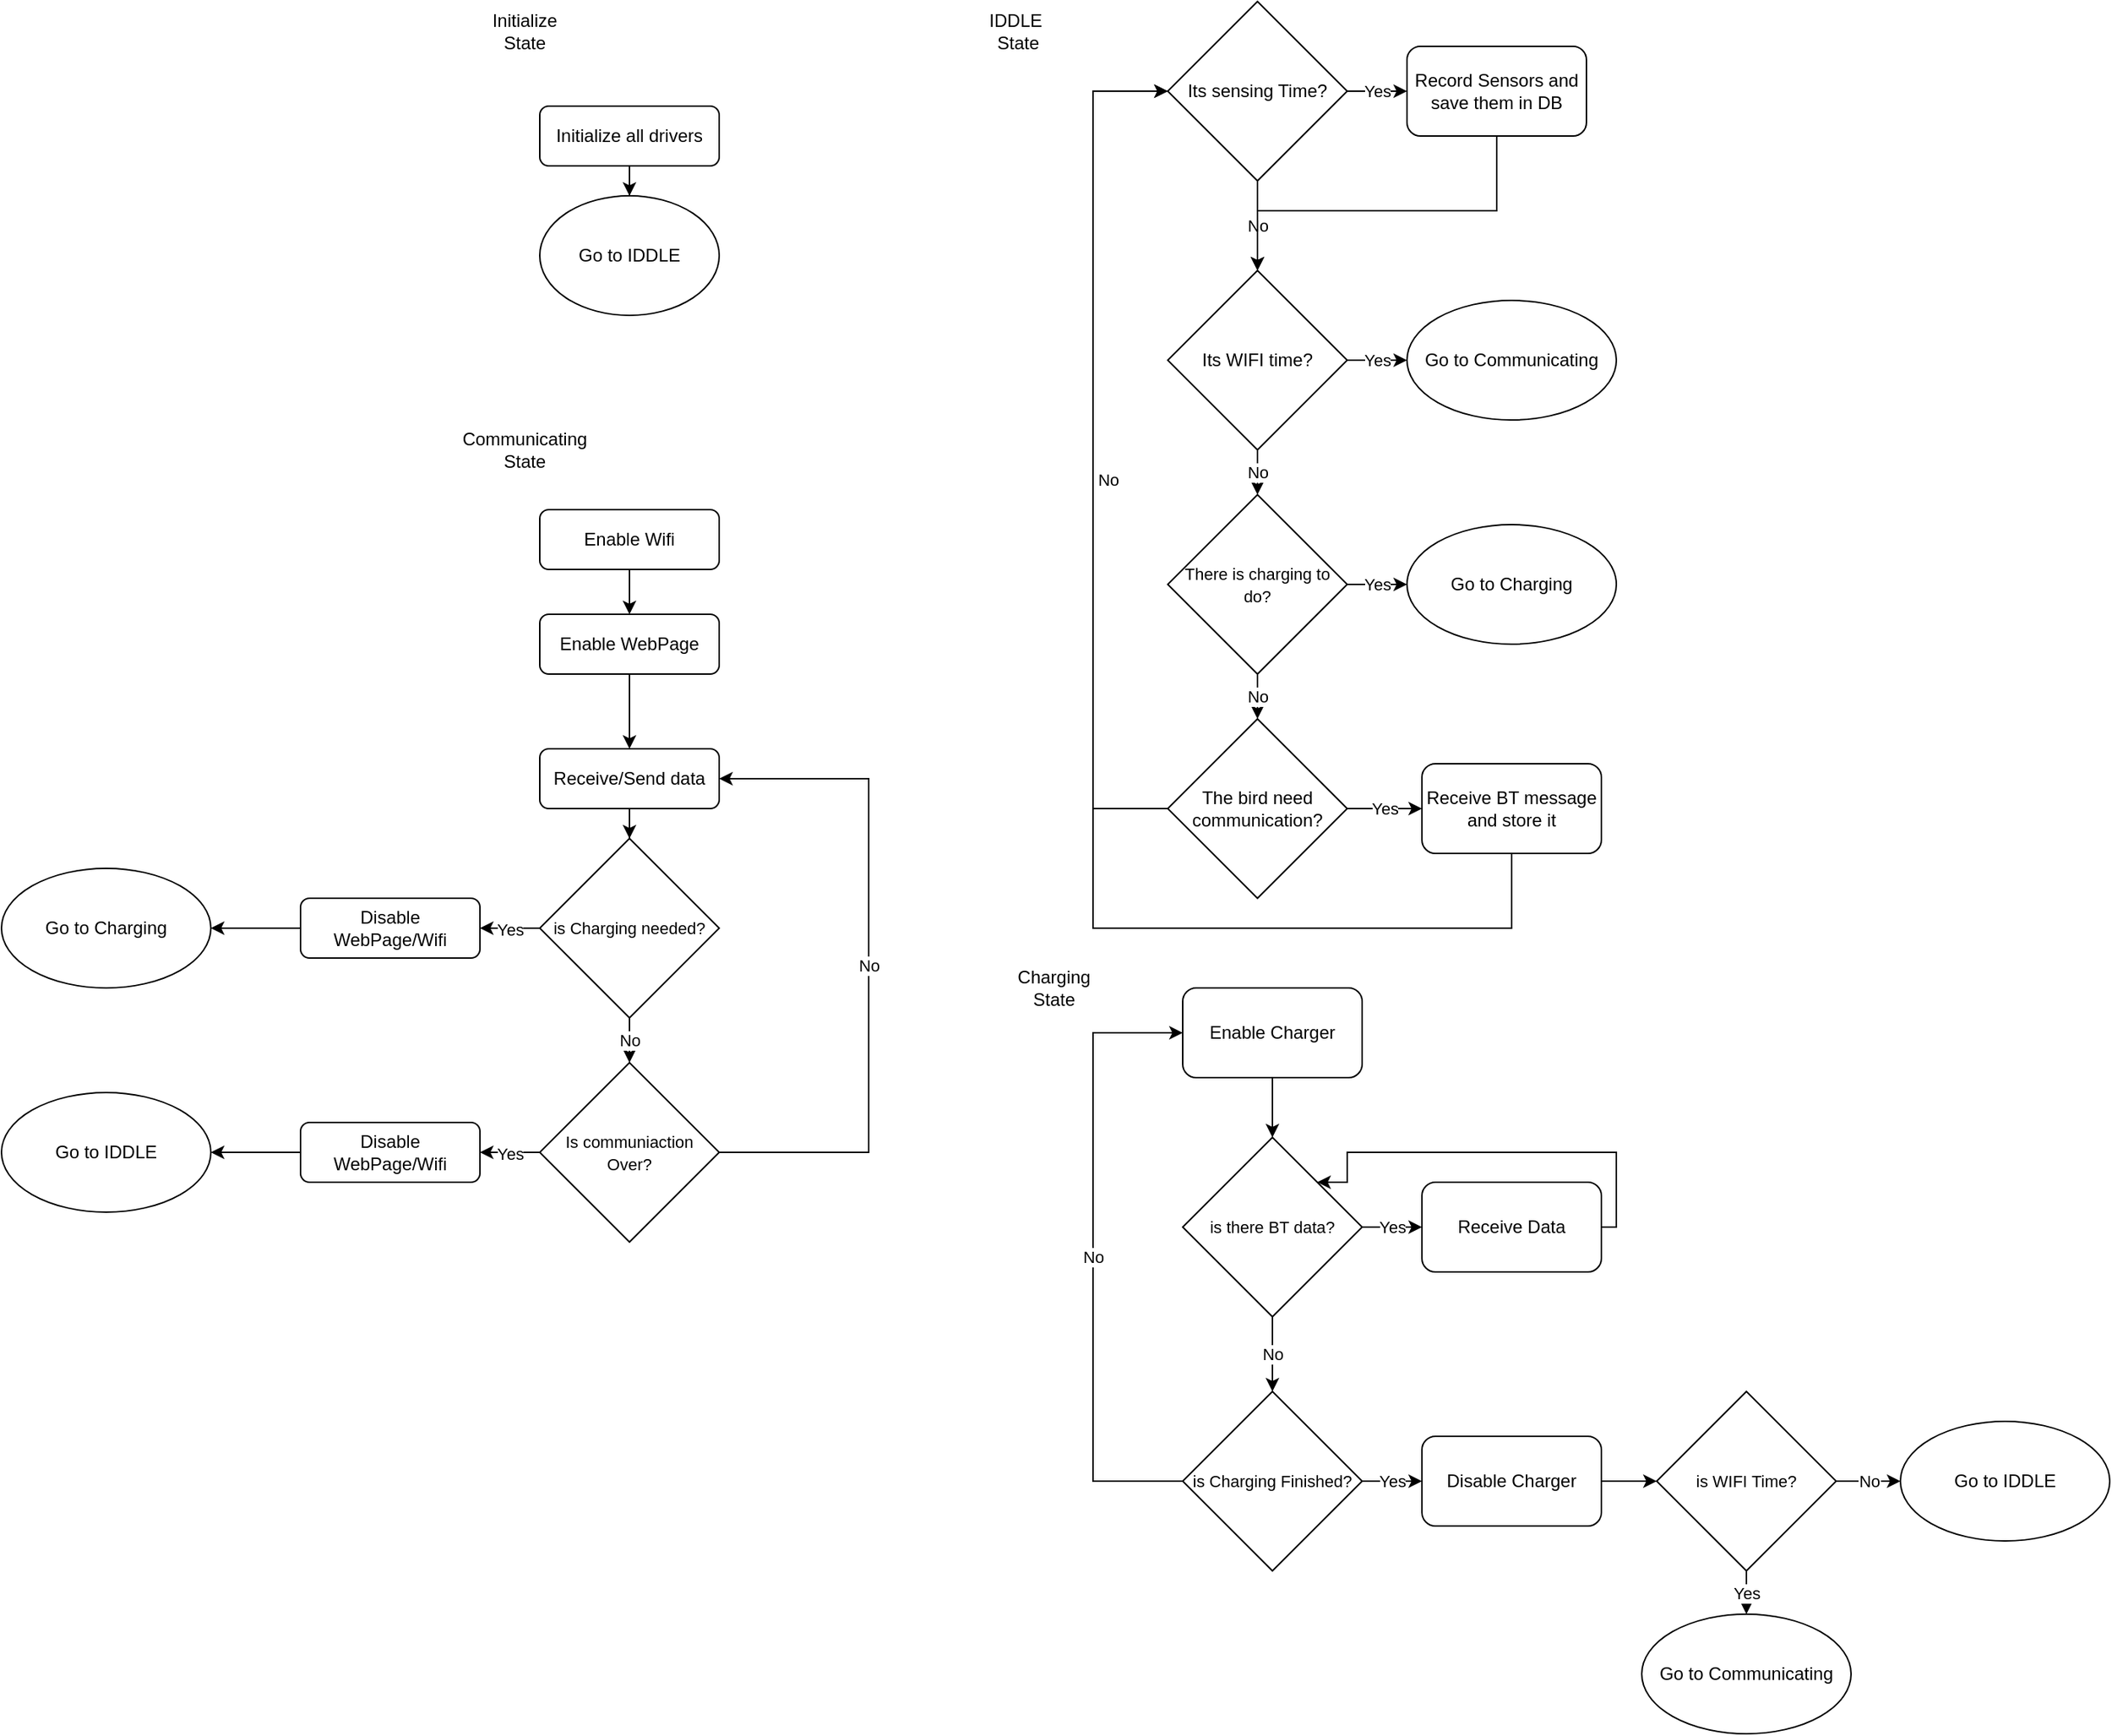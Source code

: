 <mxfile version="15.0.3" type="device"><diagram id="C5RBs43oDa-KdzZeNtuy" name="Page-1"><mxGraphModel dx="2249" dy="737" grid="1" gridSize="10" guides="1" tooltips="1" connect="1" arrows="1" fold="1" page="1" pageScale="1" pageWidth="827" pageHeight="1169" math="0" shadow="0"><root><mxCell id="WIyWlLk6GJQsqaUBKTNV-0"/><mxCell id="WIyWlLk6GJQsqaUBKTNV-1" parent="WIyWlLk6GJQsqaUBKTNV-0"/><mxCell id="i9lCeMy_DyyBq_qGXaEG-1" value="" style="edgeStyle=orthogonalEdgeStyle;rounded=0;orthogonalLoop=1;jettySize=auto;html=1;" edge="1" parent="WIyWlLk6GJQsqaUBKTNV-1" source="WIyWlLk6GJQsqaUBKTNV-3" target="i9lCeMy_DyyBq_qGXaEG-0"><mxGeometry relative="1" as="geometry"/></mxCell><mxCell id="WIyWlLk6GJQsqaUBKTNV-3" value="Initialize all drivers" style="rounded=1;whiteSpace=wrap;html=1;fontSize=12;glass=0;strokeWidth=1;shadow=0;" parent="WIyWlLk6GJQsqaUBKTNV-1" vertex="1"><mxGeometry x="90" y="80" width="120" height="40" as="geometry"/></mxCell><mxCell id="i9lCeMy_DyyBq_qGXaEG-0" value="Go to IDDLE" style="ellipse;whiteSpace=wrap;html=1;" vertex="1" parent="WIyWlLk6GJQsqaUBKTNV-1"><mxGeometry x="90" y="140" width="120" height="80" as="geometry"/></mxCell><mxCell id="i9lCeMy_DyyBq_qGXaEG-2" value="Initialize State" style="text;html=1;strokeColor=none;fillColor=none;align=center;verticalAlign=middle;whiteSpace=wrap;rounded=0;" vertex="1" parent="WIyWlLk6GJQsqaUBKTNV-1"><mxGeometry x="60" y="20" width="40" height="20" as="geometry"/></mxCell><mxCell id="i9lCeMy_DyyBq_qGXaEG-3" value="IDDLE&amp;nbsp;&lt;br&gt;State" style="text;html=1;strokeColor=none;fillColor=none;align=center;verticalAlign=middle;whiteSpace=wrap;rounded=0;" vertex="1" parent="WIyWlLk6GJQsqaUBKTNV-1"><mxGeometry x="390" y="20" width="40" height="20" as="geometry"/></mxCell><mxCell id="i9lCeMy_DyyBq_qGXaEG-15" value="No" style="edgeStyle=orthogonalEdgeStyle;rounded=0;orthogonalLoop=1;jettySize=auto;html=1;" edge="1" parent="WIyWlLk6GJQsqaUBKTNV-1" source="i9lCeMy_DyyBq_qGXaEG-4" target="i9lCeMy_DyyBq_qGXaEG-11"><mxGeometry relative="1" as="geometry"/></mxCell><mxCell id="i9lCeMy_DyyBq_qGXaEG-19" value="Yes" style="edgeStyle=orthogonalEdgeStyle;rounded=0;orthogonalLoop=1;jettySize=auto;html=1;" edge="1" parent="WIyWlLk6GJQsqaUBKTNV-1" source="i9lCeMy_DyyBq_qGXaEG-4" target="i9lCeMy_DyyBq_qGXaEG-18"><mxGeometry relative="1" as="geometry"/></mxCell><mxCell id="i9lCeMy_DyyBq_qGXaEG-4" value="Its sensing Time?" style="rhombus;whiteSpace=wrap;html=1;" vertex="1" parent="WIyWlLk6GJQsqaUBKTNV-1"><mxGeometry x="510" y="10" width="120" height="120" as="geometry"/></mxCell><mxCell id="i9lCeMy_DyyBq_qGXaEG-16" value="No" style="edgeStyle=orthogonalEdgeStyle;rounded=0;orthogonalLoop=1;jettySize=auto;html=1;" edge="1" parent="WIyWlLk6GJQsqaUBKTNV-1" source="i9lCeMy_DyyBq_qGXaEG-11" target="i9lCeMy_DyyBq_qGXaEG-14"><mxGeometry relative="1" as="geometry"/></mxCell><mxCell id="i9lCeMy_DyyBq_qGXaEG-23" value="Yes" style="edgeStyle=orthogonalEdgeStyle;rounded=0;orthogonalLoop=1;jettySize=auto;html=1;" edge="1" parent="WIyWlLk6GJQsqaUBKTNV-1" source="i9lCeMy_DyyBq_qGXaEG-11" target="i9lCeMy_DyyBq_qGXaEG-22"><mxGeometry relative="1" as="geometry"/></mxCell><mxCell id="i9lCeMy_DyyBq_qGXaEG-11" value="Its WIFI time?" style="rhombus;whiteSpace=wrap;html=1;" vertex="1" parent="WIyWlLk6GJQsqaUBKTNV-1"><mxGeometry x="510" y="190" width="120" height="120" as="geometry"/></mxCell><mxCell id="i9lCeMy_DyyBq_qGXaEG-29" value="Yes" style="edgeStyle=orthogonalEdgeStyle;rounded=0;orthogonalLoop=1;jettySize=auto;html=1;" edge="1" parent="WIyWlLk6GJQsqaUBKTNV-1" source="i9lCeMy_DyyBq_qGXaEG-12" target="i9lCeMy_DyyBq_qGXaEG-28"><mxGeometry relative="1" as="geometry"/></mxCell><mxCell id="i9lCeMy_DyyBq_qGXaEG-30" value="No" style="edgeStyle=orthogonalEdgeStyle;rounded=0;orthogonalLoop=1;jettySize=auto;html=1;entryX=0;entryY=0.5;entryDx=0;entryDy=0;" edge="1" parent="WIyWlLk6GJQsqaUBKTNV-1" source="i9lCeMy_DyyBq_qGXaEG-12" target="i9lCeMy_DyyBq_qGXaEG-4"><mxGeometry x="-0.069" y="-10" relative="1" as="geometry"><Array as="points"><mxPoint x="460" y="550"/><mxPoint x="460" y="70"/></Array><mxPoint as="offset"/></mxGeometry></mxCell><mxCell id="i9lCeMy_DyyBq_qGXaEG-12" value="The bird need communication?" style="rhombus;whiteSpace=wrap;html=1;" vertex="1" parent="WIyWlLk6GJQsqaUBKTNV-1"><mxGeometry x="510" y="490" width="120" height="120" as="geometry"/></mxCell><mxCell id="i9lCeMy_DyyBq_qGXaEG-17" value="No" style="edgeStyle=orthogonalEdgeStyle;rounded=0;orthogonalLoop=1;jettySize=auto;html=1;" edge="1" parent="WIyWlLk6GJQsqaUBKTNV-1" source="i9lCeMy_DyyBq_qGXaEG-14" target="i9lCeMy_DyyBq_qGXaEG-12"><mxGeometry relative="1" as="geometry"/></mxCell><mxCell id="i9lCeMy_DyyBq_qGXaEG-25" value="Yes" style="edgeStyle=orthogonalEdgeStyle;rounded=0;orthogonalLoop=1;jettySize=auto;html=1;" edge="1" parent="WIyWlLk6GJQsqaUBKTNV-1" source="i9lCeMy_DyyBq_qGXaEG-14" target="i9lCeMy_DyyBq_qGXaEG-24"><mxGeometry relative="1" as="geometry"/></mxCell><mxCell id="i9lCeMy_DyyBq_qGXaEG-14" value="&lt;font style=&quot;font-size: 11px&quot;&gt;There is charging to do?&lt;/font&gt;" style="rhombus;whiteSpace=wrap;html=1;" vertex="1" parent="WIyWlLk6GJQsqaUBKTNV-1"><mxGeometry x="510" y="340" width="120" height="120" as="geometry"/></mxCell><mxCell id="i9lCeMy_DyyBq_qGXaEG-21" style="edgeStyle=orthogonalEdgeStyle;rounded=0;orthogonalLoop=1;jettySize=auto;html=1;" edge="1" parent="WIyWlLk6GJQsqaUBKTNV-1" source="i9lCeMy_DyyBq_qGXaEG-18" target="i9lCeMy_DyyBq_qGXaEG-11"><mxGeometry relative="1" as="geometry"><Array as="points"><mxPoint x="730" y="150"/><mxPoint x="570" y="150"/></Array></mxGeometry></mxCell><mxCell id="i9lCeMy_DyyBq_qGXaEG-18" value="Record Sensors and save them in DB" style="rounded=1;whiteSpace=wrap;html=1;" vertex="1" parent="WIyWlLk6GJQsqaUBKTNV-1"><mxGeometry x="670" y="40" width="120" height="60" as="geometry"/></mxCell><mxCell id="i9lCeMy_DyyBq_qGXaEG-22" value="Go to Communicating" style="ellipse;whiteSpace=wrap;html=1;" vertex="1" parent="WIyWlLk6GJQsqaUBKTNV-1"><mxGeometry x="670" y="210" width="140" height="80" as="geometry"/></mxCell><mxCell id="i9lCeMy_DyyBq_qGXaEG-24" value="Go to Charging" style="ellipse;whiteSpace=wrap;html=1;" vertex="1" parent="WIyWlLk6GJQsqaUBKTNV-1"><mxGeometry x="670" y="360" width="140" height="80" as="geometry"/></mxCell><mxCell id="i9lCeMy_DyyBq_qGXaEG-31" style="edgeStyle=orthogonalEdgeStyle;rounded=0;orthogonalLoop=1;jettySize=auto;html=1;entryX=0;entryY=0.5;entryDx=0;entryDy=0;" edge="1" parent="WIyWlLk6GJQsqaUBKTNV-1" source="i9lCeMy_DyyBq_qGXaEG-28" target="i9lCeMy_DyyBq_qGXaEG-4"><mxGeometry relative="1" as="geometry"><Array as="points"><mxPoint x="740" y="630"/><mxPoint x="460" y="630"/><mxPoint x="460" y="70"/></Array></mxGeometry></mxCell><mxCell id="i9lCeMy_DyyBq_qGXaEG-28" value="Receive BT message and store it" style="rounded=1;whiteSpace=wrap;html=1;" vertex="1" parent="WIyWlLk6GJQsqaUBKTNV-1"><mxGeometry x="680" y="520" width="120" height="60" as="geometry"/></mxCell><mxCell id="i9lCeMy_DyyBq_qGXaEG-32" value="Communicating&lt;br&gt;State" style="text;html=1;strokeColor=none;fillColor=none;align=center;verticalAlign=middle;whiteSpace=wrap;rounded=0;" vertex="1" parent="WIyWlLk6GJQsqaUBKTNV-1"><mxGeometry x="60" y="300" width="40" height="20" as="geometry"/></mxCell><mxCell id="i9lCeMy_DyyBq_qGXaEG-35" value="" style="edgeStyle=orthogonalEdgeStyle;rounded=0;orthogonalLoop=1;jettySize=auto;html=1;" edge="1" parent="WIyWlLk6GJQsqaUBKTNV-1" source="i9lCeMy_DyyBq_qGXaEG-33" target="i9lCeMy_DyyBq_qGXaEG-34"><mxGeometry relative="1" as="geometry"/></mxCell><mxCell id="i9lCeMy_DyyBq_qGXaEG-33" value="Enable Wifi" style="rounded=1;whiteSpace=wrap;html=1;fontSize=12;glass=0;strokeWidth=1;shadow=0;" vertex="1" parent="WIyWlLk6GJQsqaUBKTNV-1"><mxGeometry x="90" y="350" width="120" height="40" as="geometry"/></mxCell><mxCell id="i9lCeMy_DyyBq_qGXaEG-42" value="" style="edgeStyle=orthogonalEdgeStyle;rounded=0;orthogonalLoop=1;jettySize=auto;html=1;" edge="1" parent="WIyWlLk6GJQsqaUBKTNV-1" source="i9lCeMy_DyyBq_qGXaEG-34" target="i9lCeMy_DyyBq_qGXaEG-41"><mxGeometry relative="1" as="geometry"/></mxCell><mxCell id="i9lCeMy_DyyBq_qGXaEG-34" value="Enable WebPage" style="rounded=1;whiteSpace=wrap;html=1;fontSize=12;glass=0;strokeWidth=1;shadow=0;" vertex="1" parent="WIyWlLk6GJQsqaUBKTNV-1"><mxGeometry x="90" y="420" width="120" height="40" as="geometry"/></mxCell><mxCell id="i9lCeMy_DyyBq_qGXaEG-44" value="No" style="edgeStyle=orthogonalEdgeStyle;rounded=0;orthogonalLoop=1;jettySize=auto;html=1;" edge="1" parent="WIyWlLk6GJQsqaUBKTNV-1" source="i9lCeMy_DyyBq_qGXaEG-39" target="i9lCeMy_DyyBq_qGXaEG-40"><mxGeometry relative="1" as="geometry"/></mxCell><mxCell id="i9lCeMy_DyyBq_qGXaEG-46" value="Yes" style="edgeStyle=orthogonalEdgeStyle;rounded=0;orthogonalLoop=1;jettySize=auto;html=1;" edge="1" parent="WIyWlLk6GJQsqaUBKTNV-1" source="i9lCeMy_DyyBq_qGXaEG-39"><mxGeometry relative="1" as="geometry"><mxPoint x="50" y="630" as="targetPoint"/></mxGeometry></mxCell><mxCell id="i9lCeMy_DyyBq_qGXaEG-39" value="&lt;font style=&quot;font-size: 11px&quot;&gt;is Charging needed?&lt;/font&gt;" style="rhombus;whiteSpace=wrap;html=1;" vertex="1" parent="WIyWlLk6GJQsqaUBKTNV-1"><mxGeometry x="90" y="570" width="120" height="120" as="geometry"/></mxCell><mxCell id="i9lCeMy_DyyBq_qGXaEG-45" value="No" style="edgeStyle=orthogonalEdgeStyle;rounded=0;orthogonalLoop=1;jettySize=auto;html=1;entryX=1;entryY=0.5;entryDx=0;entryDy=0;" edge="1" parent="WIyWlLk6GJQsqaUBKTNV-1" source="i9lCeMy_DyyBq_qGXaEG-40" target="i9lCeMy_DyyBq_qGXaEG-41"><mxGeometry relative="1" as="geometry"><Array as="points"><mxPoint x="310" y="780"/><mxPoint x="310" y="530"/></Array></mxGeometry></mxCell><mxCell id="i9lCeMy_DyyBq_qGXaEG-49" value="Yes" style="edgeStyle=orthogonalEdgeStyle;rounded=0;orthogonalLoop=1;jettySize=auto;html=1;" edge="1" parent="WIyWlLk6GJQsqaUBKTNV-1" source="i9lCeMy_DyyBq_qGXaEG-40"><mxGeometry relative="1" as="geometry"><mxPoint x="50" y="780" as="targetPoint"/></mxGeometry></mxCell><mxCell id="i9lCeMy_DyyBq_qGXaEG-40" value="&lt;font style=&quot;font-size: 11px&quot;&gt;Is communiaction Over?&lt;/font&gt;" style="rhombus;whiteSpace=wrap;html=1;" vertex="1" parent="WIyWlLk6GJQsqaUBKTNV-1"><mxGeometry x="90" y="720" width="120" height="120" as="geometry"/></mxCell><mxCell id="i9lCeMy_DyyBq_qGXaEG-43" value="" style="edgeStyle=orthogonalEdgeStyle;rounded=0;orthogonalLoop=1;jettySize=auto;html=1;" edge="1" parent="WIyWlLk6GJQsqaUBKTNV-1" source="i9lCeMy_DyyBq_qGXaEG-41" target="i9lCeMy_DyyBq_qGXaEG-39"><mxGeometry relative="1" as="geometry"/></mxCell><mxCell id="i9lCeMy_DyyBq_qGXaEG-41" value="Receive/Send data" style="rounded=1;whiteSpace=wrap;html=1;fontSize=12;glass=0;strokeWidth=1;shadow=0;" vertex="1" parent="WIyWlLk6GJQsqaUBKTNV-1"><mxGeometry x="90" y="510" width="120" height="40" as="geometry"/></mxCell><mxCell id="i9lCeMy_DyyBq_qGXaEG-47" value="Go to Charging" style="ellipse;whiteSpace=wrap;html=1;" vertex="1" parent="WIyWlLk6GJQsqaUBKTNV-1"><mxGeometry x="-270" y="590" width="140" height="80" as="geometry"/></mxCell><mxCell id="i9lCeMy_DyyBq_qGXaEG-48" value="Go to IDDLE" style="ellipse;whiteSpace=wrap;html=1;" vertex="1" parent="WIyWlLk6GJQsqaUBKTNV-1"><mxGeometry x="-270" y="740" width="140" height="80" as="geometry"/></mxCell><mxCell id="i9lCeMy_DyyBq_qGXaEG-50" value="Charging&lt;br&gt;State" style="text;html=1;strokeColor=none;fillColor=none;align=center;verticalAlign=middle;whiteSpace=wrap;rounded=0;" vertex="1" parent="WIyWlLk6GJQsqaUBKTNV-1"><mxGeometry x="414" y="660" width="40" height="20" as="geometry"/></mxCell><mxCell id="i9lCeMy_DyyBq_qGXaEG-56" value="" style="edgeStyle=orthogonalEdgeStyle;rounded=0;orthogonalLoop=1;jettySize=auto;html=1;" edge="1" parent="WIyWlLk6GJQsqaUBKTNV-1" source="i9lCeMy_DyyBq_qGXaEG-51" target="i9lCeMy_DyyBq_qGXaEG-53"><mxGeometry relative="1" as="geometry"/></mxCell><mxCell id="i9lCeMy_DyyBq_qGXaEG-51" value="Enable Charger" style="rounded=1;whiteSpace=wrap;html=1;" vertex="1" parent="WIyWlLk6GJQsqaUBKTNV-1"><mxGeometry x="520" y="670" width="120" height="60" as="geometry"/></mxCell><mxCell id="i9lCeMy_DyyBq_qGXaEG-67" value="No" style="edgeStyle=orthogonalEdgeStyle;rounded=0;orthogonalLoop=1;jettySize=auto;html=1;entryX=0;entryY=0.5;entryDx=0;entryDy=0;" edge="1" parent="WIyWlLk6GJQsqaUBKTNV-1" source="i9lCeMy_DyyBq_qGXaEG-52" target="i9lCeMy_DyyBq_qGXaEG-51"><mxGeometry relative="1" as="geometry"><Array as="points"><mxPoint x="460" y="1000"/><mxPoint x="460" y="700"/></Array></mxGeometry></mxCell><mxCell id="i9lCeMy_DyyBq_qGXaEG-69" value="Yes" style="edgeStyle=orthogonalEdgeStyle;rounded=0;orthogonalLoop=1;jettySize=auto;html=1;" edge="1" parent="WIyWlLk6GJQsqaUBKTNV-1" source="i9lCeMy_DyyBq_qGXaEG-52" target="i9lCeMy_DyyBq_qGXaEG-68"><mxGeometry relative="1" as="geometry"/></mxCell><mxCell id="i9lCeMy_DyyBq_qGXaEG-52" value="&lt;font style=&quot;font-size: 11px&quot;&gt;is Charging Finished?&lt;/font&gt;" style="rhombus;whiteSpace=wrap;html=1;" vertex="1" parent="WIyWlLk6GJQsqaUBKTNV-1"><mxGeometry x="520" y="940" width="120" height="120" as="geometry"/></mxCell><mxCell id="i9lCeMy_DyyBq_qGXaEG-55" value="No" style="edgeStyle=orthogonalEdgeStyle;rounded=0;orthogonalLoop=1;jettySize=auto;html=1;" edge="1" parent="WIyWlLk6GJQsqaUBKTNV-1" source="i9lCeMy_DyyBq_qGXaEG-53" target="i9lCeMy_DyyBq_qGXaEG-52"><mxGeometry relative="1" as="geometry"/></mxCell><mxCell id="i9lCeMy_DyyBq_qGXaEG-57" value="Yes" style="edgeStyle=orthogonalEdgeStyle;rounded=0;orthogonalLoop=1;jettySize=auto;html=1;" edge="1" parent="WIyWlLk6GJQsqaUBKTNV-1" source="i9lCeMy_DyyBq_qGXaEG-53" target="i9lCeMy_DyyBq_qGXaEG-54"><mxGeometry relative="1" as="geometry"/></mxCell><mxCell id="i9lCeMy_DyyBq_qGXaEG-53" value="&lt;font style=&quot;font-size: 11px&quot;&gt;is there BT data?&lt;/font&gt;" style="rhombus;whiteSpace=wrap;html=1;" vertex="1" parent="WIyWlLk6GJQsqaUBKTNV-1"><mxGeometry x="520" y="770" width="120" height="120" as="geometry"/></mxCell><mxCell id="i9lCeMy_DyyBq_qGXaEG-58" style="edgeStyle=orthogonalEdgeStyle;rounded=0;orthogonalLoop=1;jettySize=auto;html=1;entryX=1;entryY=0;entryDx=0;entryDy=0;" edge="1" parent="WIyWlLk6GJQsqaUBKTNV-1" source="i9lCeMy_DyyBq_qGXaEG-54" target="i9lCeMy_DyyBq_qGXaEG-53"><mxGeometry relative="1" as="geometry"><Array as="points"><mxPoint x="810" y="830"/><mxPoint x="810" y="780"/><mxPoint x="630" y="780"/><mxPoint x="630" y="800"/></Array></mxGeometry></mxCell><mxCell id="i9lCeMy_DyyBq_qGXaEG-54" value="Receive Data" style="rounded=1;whiteSpace=wrap;html=1;" vertex="1" parent="WIyWlLk6GJQsqaUBKTNV-1"><mxGeometry x="680" y="800" width="120" height="60" as="geometry"/></mxCell><mxCell id="i9lCeMy_DyyBq_qGXaEG-63" value="No" style="edgeStyle=orthogonalEdgeStyle;rounded=0;orthogonalLoop=1;jettySize=auto;html=1;" edge="1" parent="WIyWlLk6GJQsqaUBKTNV-1" source="i9lCeMy_DyyBq_qGXaEG-61" target="i9lCeMy_DyyBq_qGXaEG-62"><mxGeometry relative="1" as="geometry"/></mxCell><mxCell id="i9lCeMy_DyyBq_qGXaEG-65" value="Yes" style="edgeStyle=orthogonalEdgeStyle;rounded=0;orthogonalLoop=1;jettySize=auto;html=1;" edge="1" parent="WIyWlLk6GJQsqaUBKTNV-1" source="i9lCeMy_DyyBq_qGXaEG-61" target="i9lCeMy_DyyBq_qGXaEG-64"><mxGeometry relative="1" as="geometry"/></mxCell><mxCell id="i9lCeMy_DyyBq_qGXaEG-61" value="&lt;font style=&quot;font-size: 11px&quot;&gt;is WIFI Time?&lt;/font&gt;" style="rhombus;whiteSpace=wrap;html=1;" vertex="1" parent="WIyWlLk6GJQsqaUBKTNV-1"><mxGeometry x="837" y="940" width="120" height="120" as="geometry"/></mxCell><mxCell id="i9lCeMy_DyyBq_qGXaEG-62" value="Go to IDDLE" style="ellipse;whiteSpace=wrap;html=1;" vertex="1" parent="WIyWlLk6GJQsqaUBKTNV-1"><mxGeometry x="1000" y="960" width="140" height="80" as="geometry"/></mxCell><mxCell id="i9lCeMy_DyyBq_qGXaEG-64" value="Go to Communicating" style="ellipse;whiteSpace=wrap;html=1;" vertex="1" parent="WIyWlLk6GJQsqaUBKTNV-1"><mxGeometry x="827" y="1089" width="140" height="80" as="geometry"/></mxCell><mxCell id="i9lCeMy_DyyBq_qGXaEG-70" value="" style="edgeStyle=orthogonalEdgeStyle;rounded=0;orthogonalLoop=1;jettySize=auto;html=1;" edge="1" parent="WIyWlLk6GJQsqaUBKTNV-1" source="i9lCeMy_DyyBq_qGXaEG-68" target="i9lCeMy_DyyBq_qGXaEG-61"><mxGeometry relative="1" as="geometry"/></mxCell><mxCell id="i9lCeMy_DyyBq_qGXaEG-68" value="Disable Charger" style="rounded=1;whiteSpace=wrap;html=1;" vertex="1" parent="WIyWlLk6GJQsqaUBKTNV-1"><mxGeometry x="680" y="970" width="120" height="60" as="geometry"/></mxCell><mxCell id="i9lCeMy_DyyBq_qGXaEG-72" value="" style="edgeStyle=orthogonalEdgeStyle;rounded=0;orthogonalLoop=1;jettySize=auto;html=1;" edge="1" parent="WIyWlLk6GJQsqaUBKTNV-1" source="i9lCeMy_DyyBq_qGXaEG-71" target="i9lCeMy_DyyBq_qGXaEG-47"><mxGeometry relative="1" as="geometry"/></mxCell><mxCell id="i9lCeMy_DyyBq_qGXaEG-71" value="Disable WebPage/Wifi" style="rounded=1;whiteSpace=wrap;html=1;fontSize=12;glass=0;strokeWidth=1;shadow=0;" vertex="1" parent="WIyWlLk6GJQsqaUBKTNV-1"><mxGeometry x="-70" y="610" width="120" height="40" as="geometry"/></mxCell><mxCell id="i9lCeMy_DyyBq_qGXaEG-74" value="" style="edgeStyle=orthogonalEdgeStyle;rounded=0;orthogonalLoop=1;jettySize=auto;html=1;" edge="1" parent="WIyWlLk6GJQsqaUBKTNV-1" source="i9lCeMy_DyyBq_qGXaEG-73" target="i9lCeMy_DyyBq_qGXaEG-48"><mxGeometry relative="1" as="geometry"/></mxCell><mxCell id="i9lCeMy_DyyBq_qGXaEG-73" value="Disable WebPage/Wifi" style="rounded=1;whiteSpace=wrap;html=1;fontSize=12;glass=0;strokeWidth=1;shadow=0;" vertex="1" parent="WIyWlLk6GJQsqaUBKTNV-1"><mxGeometry x="-70" y="760" width="120" height="40" as="geometry"/></mxCell></root></mxGraphModel></diagram></mxfile>